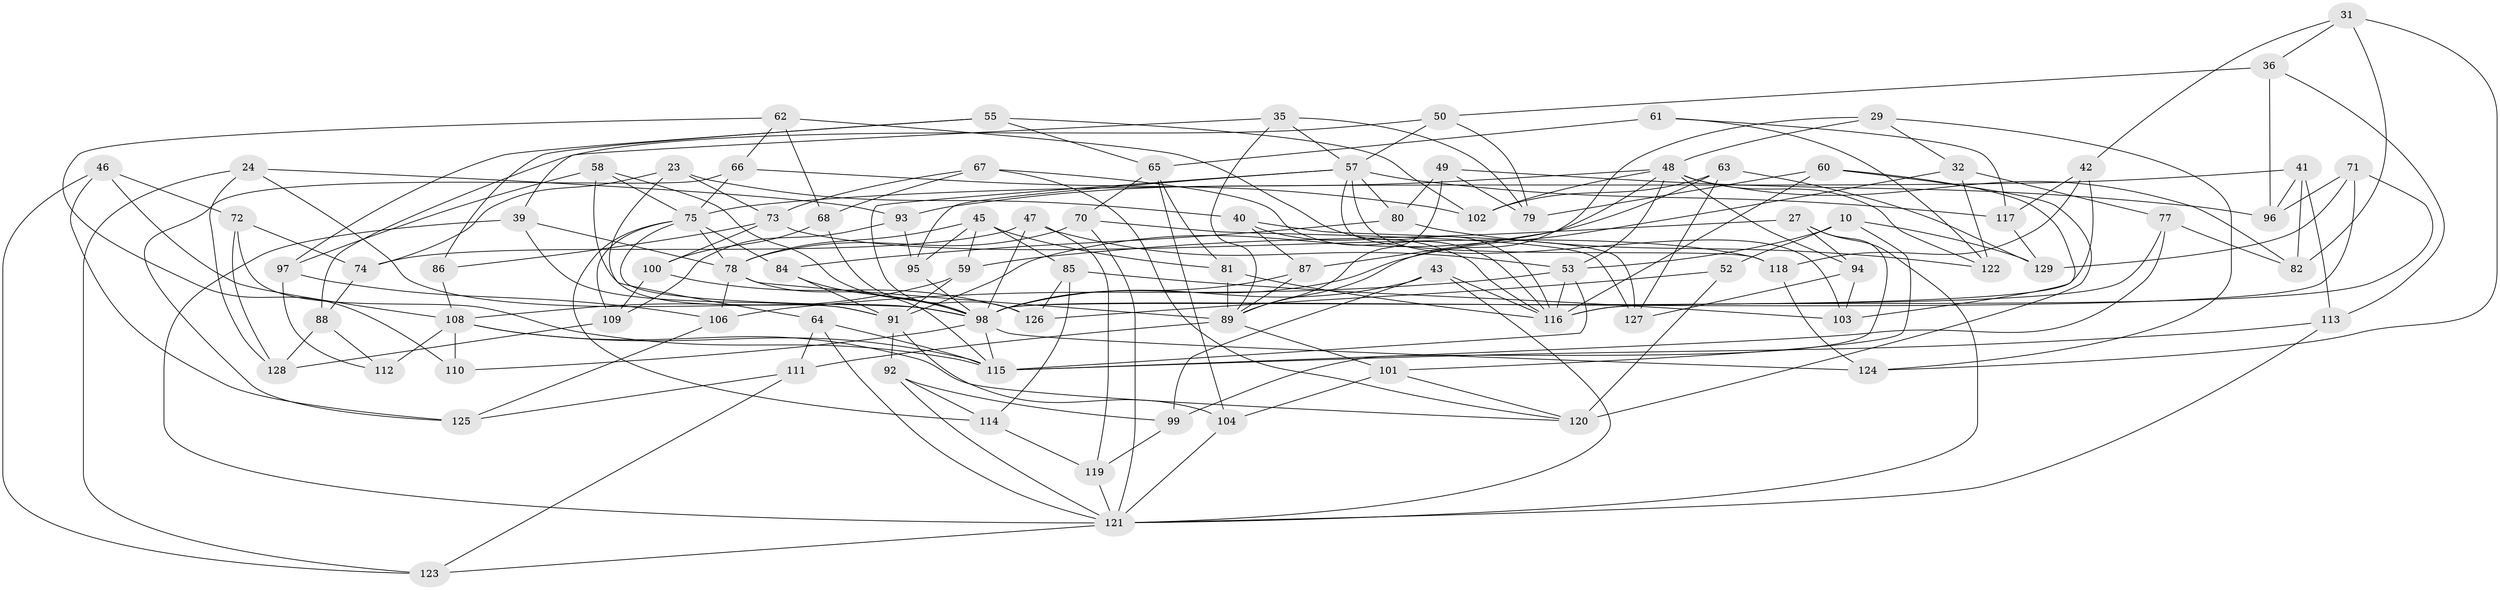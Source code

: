 // original degree distribution, {4: 1.0}
// Generated by graph-tools (version 1.1) at 2025/01/03/04/25 22:01:31]
// undirected, 90 vertices, 206 edges
graph export_dot {
graph [start="1"]
  node [color=gray90,style=filled];
  10 [super="+1"];
  23;
  24;
  27;
  29;
  31;
  32;
  35;
  36;
  39;
  40;
  41;
  42;
  43;
  45 [super="+28"];
  46;
  47;
  48 [super="+4+16"];
  49;
  50;
  52;
  53 [super="+51"];
  55;
  57 [super="+6+14"];
  58;
  59;
  60;
  61;
  62;
  63;
  64;
  65 [super="+37"];
  66;
  67;
  68;
  70;
  71;
  72;
  73 [super="+44"];
  74;
  75 [super="+54"];
  77;
  78 [super="+56"];
  79;
  80;
  81;
  82;
  84;
  85;
  86;
  87;
  88;
  89 [super="+2+17"];
  91 [super="+26"];
  92;
  93;
  94;
  95;
  96;
  97;
  98 [super="+18+25+30+33"];
  99;
  100;
  101 [super="+76"];
  102;
  103;
  104 [super="+83"];
  106;
  108 [super="+34+90"];
  109;
  110;
  111;
  112;
  113;
  114;
  115 [super="+105+107"];
  116 [super="+7+38+69"];
  117;
  118;
  119;
  120 [super="+13"];
  121 [super="+3+19+20"];
  122;
  123;
  124;
  125;
  126;
  127;
  128;
  129;
  10 -- 52;
  10 -- 129;
  10 -- 101 [weight=2];
  10 -- 53 [weight=2];
  23 -- 40;
  23 -- 74;
  23 -- 64;
  23 -- 73;
  24 -- 123;
  24 -- 128;
  24 -- 93;
  24 -- 98;
  27 -- 59;
  27 -- 94;
  27 -- 99;
  27 -- 121;
  29 -- 48;
  29 -- 124;
  29 -- 32;
  29 -- 89;
  31 -- 42;
  31 -- 82;
  31 -- 36;
  31 -- 124;
  32 -- 77;
  32 -- 98;
  32 -- 122;
  35 -- 57;
  35 -- 89;
  35 -- 39;
  35 -- 79;
  36 -- 113;
  36 -- 96;
  36 -- 50;
  39 -- 91;
  39 -- 121;
  39 -- 78;
  40 -- 87;
  40 -- 127;
  40 -- 116;
  41 -- 96;
  41 -- 113;
  41 -- 82;
  41 -- 75;
  42 -- 118;
  42 -- 117;
  42 -- 98;
  43 -- 121;
  43 -- 116;
  43 -- 99;
  43 -- 98;
  45 -- 59;
  45 -- 85;
  45 -- 78 [weight=2];
  45 -- 81;
  45 -- 95;
  46 -- 72;
  46 -- 125;
  46 -- 123;
  46 -- 108;
  47 -- 74;
  47 -- 119;
  47 -- 53;
  47 -- 98;
  48 -- 102;
  48 -- 94;
  48 -- 87;
  48 -- 53;
  48 -- 82;
  48 -- 93;
  48 -- 122;
  49 -- 96;
  49 -- 80;
  49 -- 79;
  49 -- 89;
  50 -- 88;
  50 -- 79;
  50 -- 57;
  52 -- 120 [weight=2];
  52 -- 126;
  53 -- 106;
  53 -- 116 [weight=2];
  53 -- 115;
  55 -- 102;
  55 -- 97;
  55 -- 65;
  55 -- 86;
  57 -- 103;
  57 -- 126;
  57 -- 95;
  57 -- 80;
  57 -- 117;
  57 -- 118;
  58 -- 91;
  58 -- 97;
  58 -- 98;
  58 -- 75;
  59 -- 91;
  59 -- 108;
  60 -- 79;
  60 -- 103;
  60 -- 120;
  60 -- 116;
  61 -- 117;
  61 -- 65 [weight=2];
  61 -- 122;
  62 -- 66;
  62 -- 68;
  62 -- 110;
  62 -- 116;
  63 -- 127;
  63 -- 102;
  63 -- 129;
  63 -- 91;
  64 -- 121;
  64 -- 111;
  64 -- 115;
  65 -- 81;
  65 -- 104;
  65 -- 70;
  66 -- 125;
  66 -- 75;
  66 -- 102;
  67 -- 68;
  67 -- 116;
  67 -- 73;
  67 -- 120;
  68 -- 100;
  68 -- 98;
  70 -- 127;
  70 -- 121;
  70 -- 78;
  71 -- 96;
  71 -- 129;
  71 -- 116;
  71 -- 98;
  72 -- 74;
  72 -- 128;
  72 -- 115;
  73 -- 86 [weight=2];
  73 -- 118;
  73 -- 100;
  74 -- 88;
  75 -- 78;
  75 -- 98;
  75 -- 114;
  75 -- 84;
  75 -- 109;
  77 -- 115;
  77 -- 82;
  77 -- 116;
  78 -- 106;
  78 -- 115;
  78 -- 89;
  80 -- 84;
  80 -- 122;
  81 -- 89;
  81 -- 116;
  84 -- 91;
  84 -- 98;
  85 -- 114;
  85 -- 103;
  85 -- 126;
  86 -- 108;
  87 -- 89;
  87 -- 98;
  88 -- 112;
  88 -- 128;
  89 -- 101;
  89 -- 111;
  91 -- 104 [weight=2];
  91 -- 92;
  92 -- 114;
  92 -- 99;
  92 -- 121;
  93 -- 95;
  93 -- 109;
  94 -- 127;
  94 -- 103;
  95 -- 98;
  97 -- 106;
  97 -- 112;
  98 -- 124;
  98 -- 110;
  98 -- 115 [weight=2];
  99 -- 119;
  100 -- 126;
  100 -- 109;
  101 -- 104 [weight=2];
  101 -- 120;
  104 -- 121;
  106 -- 125;
  108 -- 115 [weight=2];
  108 -- 110 [weight=2];
  108 -- 112 [weight=2];
  108 -- 120;
  109 -- 128;
  111 -- 125;
  111 -- 123;
  113 -- 121;
  113 -- 115;
  114 -- 119;
  117 -- 129;
  118 -- 124;
  119 -- 121;
  121 -- 123;
}
